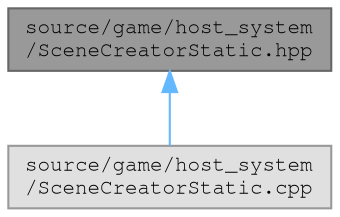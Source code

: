 digraph "source/game/host_system/SceneCreatorStatic.hpp"
{
 // LATEX_PDF_SIZE
  bgcolor="transparent";
  edge [fontname=FreeMono,fontsize=10,labelfontname=FreeMono,labelfontsize=10];
  node [fontname=FreeMono,fontsize=10,shape=box,height=0.2,width=0.4];
  Node1 [label="source/game/host_system\l/SceneCreatorStatic.hpp",height=0.2,width=0.4,color="gray40", fillcolor="grey60", style="filled", fontcolor="black",tooltip="Static scene creator starts the boostrap scene."];
  Node1 -> Node2 [dir="back",color="steelblue1",style="solid"];
  Node2 [label="source/game/host_system\l/SceneCreatorStatic.cpp",height=0.2,width=0.4,color="grey60", fillcolor="#E0E0E0", style="filled",tooltip=" "];
}
